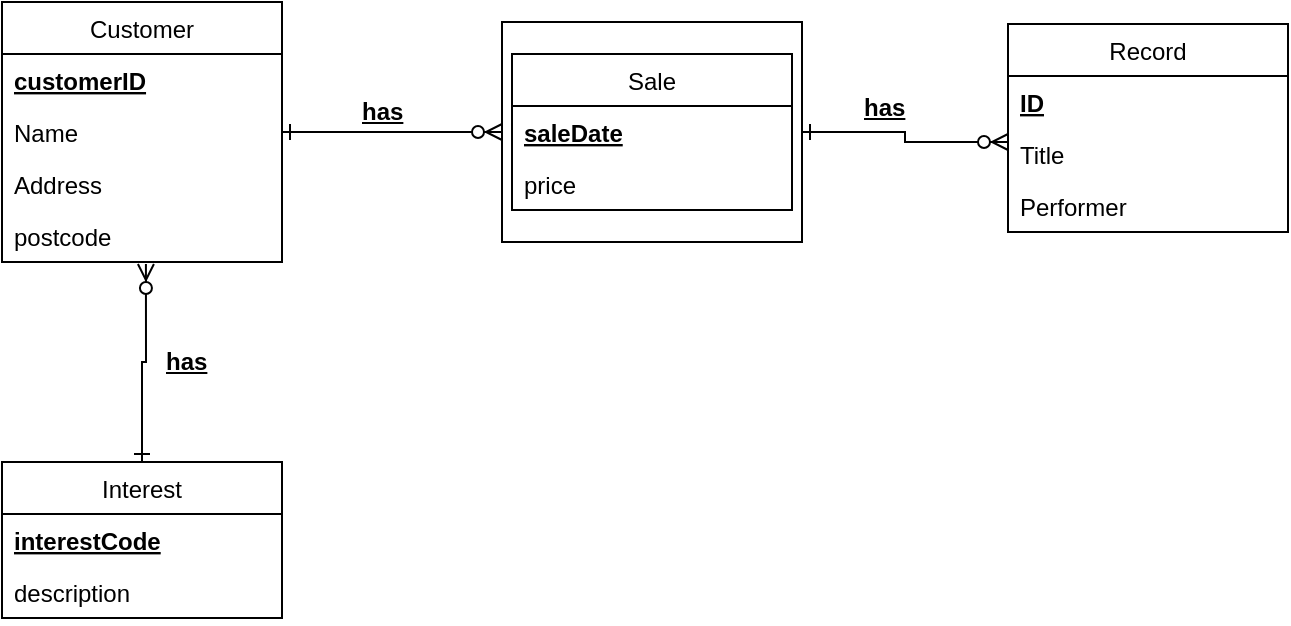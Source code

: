 <mxfile version="12.2.8" type="device" pages="1"><diagram id="Wbo9Cqp9Hrg_imrUbz-Y" name="Page-1"><mxGraphModel dx="1422" dy="713" grid="1" gridSize="10" guides="1" tooltips="1" connect="1" arrows="1" fold="1" page="1" pageScale="1" pageWidth="850" pageHeight="1100" math="0" shadow="0"><root><mxCell id="0"/><mxCell id="1" parent="0"/><mxCell id="rsXKuYQUb-iD3P00DkHC-5" value="Customer" style="swimlane;fontStyle=0;childLayout=stackLayout;horizontal=1;startSize=26;fillColor=none;horizontalStack=0;resizeParent=1;resizeParentMax=0;resizeLast=0;collapsible=1;marginBottom=0;" vertex="1" parent="1"><mxGeometry x="30" y="180" width="140" height="130" as="geometry"/></mxCell><mxCell id="rsXKuYQUb-iD3P00DkHC-6" value="customerID" style="text;strokeColor=none;fillColor=none;align=left;verticalAlign=top;spacingLeft=4;spacingRight=4;overflow=hidden;rotatable=0;points=[[0,0.5],[1,0.5]];portConstraint=eastwest;fontStyle=5" vertex="1" parent="rsXKuYQUb-iD3P00DkHC-5"><mxGeometry y="26" width="140" height="26" as="geometry"/></mxCell><mxCell id="rsXKuYQUb-iD3P00DkHC-7" value="Name" style="text;strokeColor=none;fillColor=none;align=left;verticalAlign=top;spacingLeft=4;spacingRight=4;overflow=hidden;rotatable=0;points=[[0,0.5],[1,0.5]];portConstraint=eastwest;" vertex="1" parent="rsXKuYQUb-iD3P00DkHC-5"><mxGeometry y="52" width="140" height="26" as="geometry"/></mxCell><mxCell id="rsXKuYQUb-iD3P00DkHC-8" value="Address&#10;" style="text;strokeColor=none;fillColor=none;align=left;verticalAlign=top;spacingLeft=4;spacingRight=4;overflow=hidden;rotatable=0;points=[[0,0.5],[1,0.5]];portConstraint=eastwest;" vertex="1" parent="rsXKuYQUb-iD3P00DkHC-5"><mxGeometry y="78" width="140" height="26" as="geometry"/></mxCell><mxCell id="rsXKuYQUb-iD3P00DkHC-9" value="postcode" style="text;strokeColor=none;fillColor=none;align=left;verticalAlign=top;spacingLeft=4;spacingRight=4;overflow=hidden;rotatable=0;points=[[0,0.5],[1,0.5]];portConstraint=eastwest;" vertex="1" parent="rsXKuYQUb-iD3P00DkHC-5"><mxGeometry y="104" width="140" height="26" as="geometry"/></mxCell><mxCell id="rsXKuYQUb-iD3P00DkHC-24" style="edgeStyle=orthogonalEdgeStyle;rounded=0;orthogonalLoop=1;jettySize=auto;html=1;exitX=0.5;exitY=0;exitDx=0;exitDy=0;startArrow=ERone;startFill=0;endArrow=ERzeroToMany;endFill=1;entryX=0.514;entryY=1.038;entryDx=0;entryDy=0;entryPerimeter=0;" edge="1" parent="1" source="rsXKuYQUb-iD3P00DkHC-10" target="rsXKuYQUb-iD3P00DkHC-9"><mxGeometry relative="1" as="geometry"><mxPoint x="100" y="320" as="targetPoint"/></mxGeometry></mxCell><mxCell id="rsXKuYQUb-iD3P00DkHC-10" value="Interest" style="swimlane;fontStyle=0;childLayout=stackLayout;horizontal=1;startSize=26;fillColor=none;horizontalStack=0;resizeParent=1;resizeParentMax=0;resizeLast=0;collapsible=1;marginBottom=0;" vertex="1" parent="1"><mxGeometry x="30" y="410" width="140" height="78" as="geometry"/></mxCell><mxCell id="rsXKuYQUb-iD3P00DkHC-11" value="interestCode" style="text;strokeColor=none;fillColor=none;align=left;verticalAlign=top;spacingLeft=4;spacingRight=4;overflow=hidden;rotatable=0;points=[[0,0.5],[1,0.5]];portConstraint=eastwest;fontStyle=5" vertex="1" parent="rsXKuYQUb-iD3P00DkHC-10"><mxGeometry y="26" width="140" height="26" as="geometry"/></mxCell><mxCell id="rsXKuYQUb-iD3P00DkHC-12" value="description&#10;" style="text;strokeColor=none;fillColor=none;align=left;verticalAlign=top;spacingLeft=4;spacingRight=4;overflow=hidden;rotatable=0;points=[[0,0.5],[1,0.5]];portConstraint=eastwest;" vertex="1" parent="rsXKuYQUb-iD3P00DkHC-10"><mxGeometry y="52" width="140" height="26" as="geometry"/></mxCell><mxCell id="rsXKuYQUb-iD3P00DkHC-14" value="Record" style="swimlane;fontStyle=0;childLayout=stackLayout;horizontal=1;startSize=26;fillColor=none;horizontalStack=0;resizeParent=1;resizeParentMax=0;resizeLast=0;collapsible=1;marginBottom=0;" vertex="1" parent="1"><mxGeometry x="533" y="191" width="140" height="104" as="geometry"/></mxCell><mxCell id="rsXKuYQUb-iD3P00DkHC-15" value="ID" style="text;strokeColor=none;fillColor=none;align=left;verticalAlign=top;spacingLeft=4;spacingRight=4;overflow=hidden;rotatable=0;points=[[0,0.5],[1,0.5]];portConstraint=eastwest;fontStyle=5" vertex="1" parent="rsXKuYQUb-iD3P00DkHC-14"><mxGeometry y="26" width="140" height="26" as="geometry"/></mxCell><mxCell id="rsXKuYQUb-iD3P00DkHC-16" value="Title" style="text;strokeColor=none;fillColor=none;align=left;verticalAlign=top;spacingLeft=4;spacingRight=4;overflow=hidden;rotatable=0;points=[[0,0.5],[1,0.5]];portConstraint=eastwest;" vertex="1" parent="rsXKuYQUb-iD3P00DkHC-14"><mxGeometry y="52" width="140" height="26" as="geometry"/></mxCell><mxCell id="rsXKuYQUb-iD3P00DkHC-17" value="Performer" style="text;strokeColor=none;fillColor=none;align=left;verticalAlign=top;spacingLeft=4;spacingRight=4;overflow=hidden;rotatable=0;points=[[0,0.5],[1,0.5]];portConstraint=eastwest;" vertex="1" parent="rsXKuYQUb-iD3P00DkHC-14"><mxGeometry y="78" width="140" height="26" as="geometry"/></mxCell><mxCell id="rsXKuYQUb-iD3P00DkHC-22" style="edgeStyle=orthogonalEdgeStyle;rounded=0;orthogonalLoop=1;jettySize=auto;html=1;exitX=1;exitY=0.5;exitDx=0;exitDy=0;entryX=0;entryY=0.5;entryDx=0;entryDy=0;startArrow=ERone;startFill=0;endArrow=ERzeroToMany;endFill=1;" edge="1" parent="1" source="rsXKuYQUb-iD3P00DkHC-7" target="rsXKuYQUb-iD3P00DkHC-29"><mxGeometry relative="1" as="geometry"/></mxCell><mxCell id="rsXKuYQUb-iD3P00DkHC-23" value="&lt;b&gt;&lt;u&gt;has&lt;/u&gt;&lt;/b&gt;" style="text;html=1;resizable=0;points=[];autosize=1;align=left;verticalAlign=top;spacingTop=-4;" vertex="1" parent="1"><mxGeometry x="207.5" y="225" width="40" height="20" as="geometry"/></mxCell><mxCell id="rsXKuYQUb-iD3P00DkHC-26" style="edgeStyle=orthogonalEdgeStyle;rounded=0;orthogonalLoop=1;jettySize=auto;html=1;exitX=1;exitY=0.5;exitDx=0;exitDy=0;entryX=0;entryY=0.269;entryDx=0;entryDy=0;entryPerimeter=0;startArrow=ERone;startFill=0;endArrow=ERzeroToMany;endFill=1;" edge="1" parent="1" source="rsXKuYQUb-iD3P00DkHC-29" target="rsXKuYQUb-iD3P00DkHC-16"><mxGeometry relative="1" as="geometry"/></mxCell><mxCell id="rsXKuYQUb-iD3P00DkHC-27" value="&lt;b&gt;&lt;u&gt;has&lt;/u&gt;&lt;/b&gt;" style="text;html=1;resizable=0;points=[];autosize=1;align=left;verticalAlign=top;spacingTop=-4;" vertex="1" parent="1"><mxGeometry x="459" y="223" width="40" height="20" as="geometry"/></mxCell><mxCell id="rsXKuYQUb-iD3P00DkHC-28" value="&lt;b&gt;&lt;u&gt;has&lt;/u&gt;&lt;/b&gt;" style="text;html=1;resizable=0;points=[];autosize=1;align=left;verticalAlign=top;spacingTop=-4;" vertex="1" parent="1"><mxGeometry x="110" y="350" width="40" height="20" as="geometry"/></mxCell><mxCell id="rsXKuYQUb-iD3P00DkHC-29" value="" style="rounded=0;whiteSpace=wrap;html=1;" vertex="1" parent="1"><mxGeometry x="280" y="190" width="150" height="110" as="geometry"/></mxCell><mxCell id="rsXKuYQUb-iD3P00DkHC-18" value="Sale" style="swimlane;fontStyle=0;childLayout=stackLayout;horizontal=1;startSize=26;fillColor=none;horizontalStack=0;resizeParent=1;resizeParentMax=0;resizeLast=0;collapsible=1;marginBottom=0;" vertex="1" parent="1"><mxGeometry x="285" y="206" width="140" height="78" as="geometry"/></mxCell><mxCell id="rsXKuYQUb-iD3P00DkHC-20" value="saleDate" style="text;strokeColor=none;fillColor=none;align=left;verticalAlign=top;spacingLeft=4;spacingRight=4;overflow=hidden;rotatable=0;points=[[0,0.5],[1,0.5]];portConstraint=eastwest;fontStyle=5" vertex="1" parent="rsXKuYQUb-iD3P00DkHC-18"><mxGeometry y="26" width="140" height="26" as="geometry"/></mxCell><mxCell id="rsXKuYQUb-iD3P00DkHC-21" value="price" style="text;strokeColor=none;fillColor=none;align=left;verticalAlign=top;spacingLeft=4;spacingRight=4;overflow=hidden;rotatable=0;points=[[0,0.5],[1,0.5]];portConstraint=eastwest;" vertex="1" parent="rsXKuYQUb-iD3P00DkHC-18"><mxGeometry y="52" width="140" height="26" as="geometry"/></mxCell></root></mxGraphModel></diagram></mxfile>